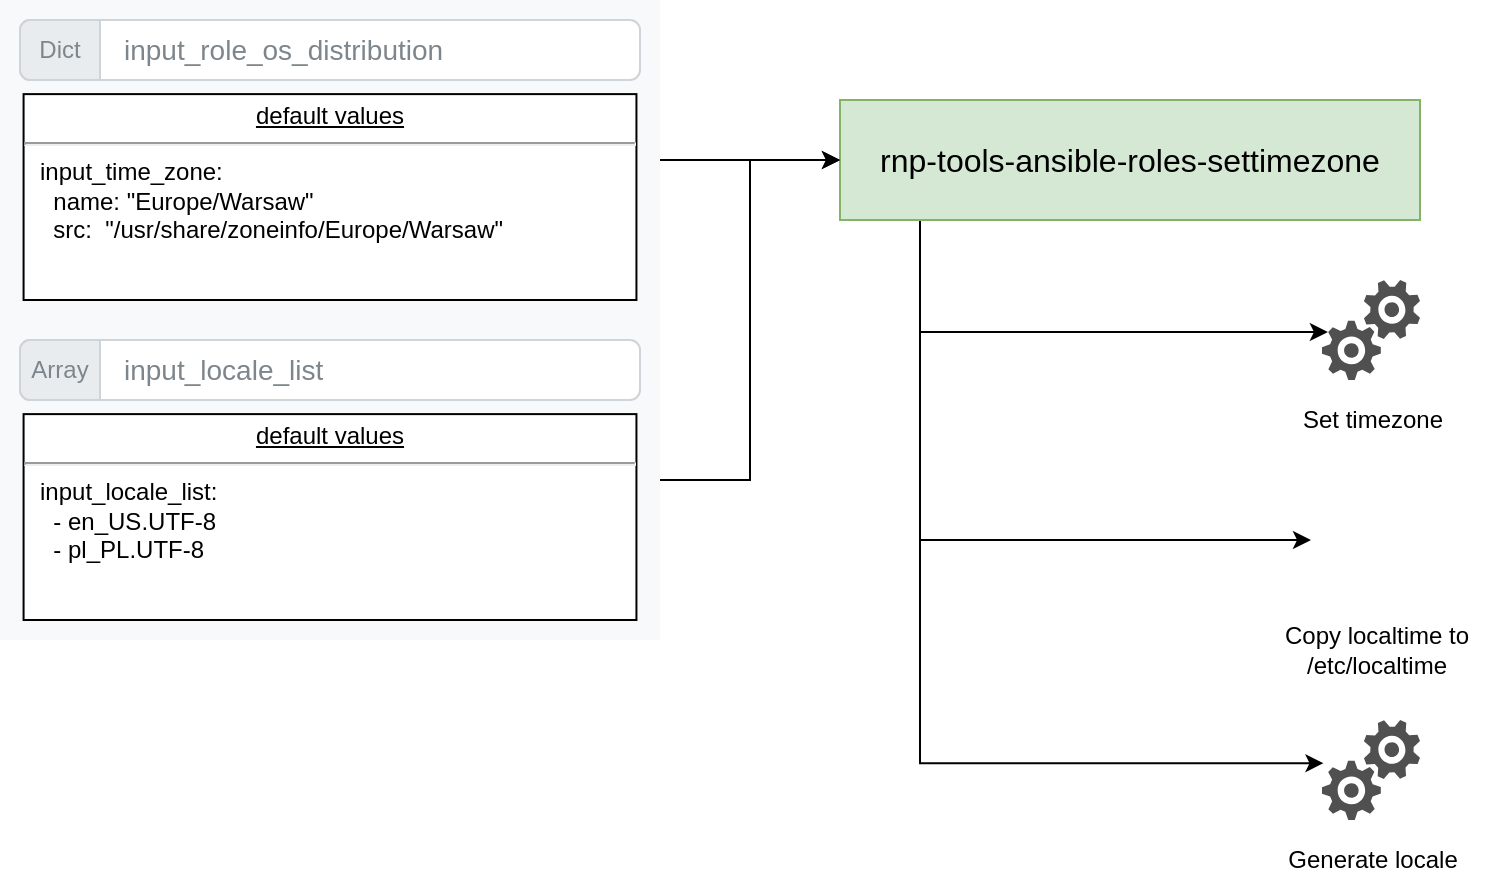 <mxfile version="14.6.13" type="device"><diagram id="rrTbhy5cPTVPcQleYTQn" name="Page-1"><mxGraphModel dx="1422" dy="822" grid="1" gridSize="10" guides="1" tooltips="1" connect="1" arrows="1" fold="1" page="1" pageScale="1" pageWidth="827" pageHeight="1169" math="0" shadow="0"><root><mxCell id="0"/><mxCell id="1" parent="0"/><mxCell id="yObNzZLT0kbyjlTfqvFD-77" style="edgeStyle=orthogonalEdgeStyle;rounded=0;orthogonalLoop=1;jettySize=auto;html=1;entryX=0.06;entryY=0.52;entryDx=0;entryDy=0;entryPerimeter=0;fontSize=16;" edge="1" parent="1" source="d5TBt_ztYG6xmJLnhMbn-1" target="yObNzZLT0kbyjlTfqvFD-76"><mxGeometry relative="1" as="geometry"><Array as="points"><mxPoint x="480" y="196"/></Array></mxGeometry></mxCell><mxCell id="yObNzZLT0kbyjlTfqvFD-80" style="edgeStyle=orthogonalEdgeStyle;rounded=0;orthogonalLoop=1;jettySize=auto;html=1;entryX=0;entryY=0.5;entryDx=0;entryDy=0;fontSize=12;" edge="1" parent="1" source="d5TBt_ztYG6xmJLnhMbn-1" target="yObNzZLT0kbyjlTfqvFD-79"><mxGeometry relative="1" as="geometry"><Array as="points"><mxPoint x="480" y="300"/></Array></mxGeometry></mxCell><mxCell id="yObNzZLT0kbyjlTfqvFD-84" style="edgeStyle=orthogonalEdgeStyle;rounded=0;orthogonalLoop=1;jettySize=auto;html=1;entryX=0.015;entryY=0.432;entryDx=0;entryDy=0;entryPerimeter=0;fontSize=12;" edge="1" parent="1" source="d5TBt_ztYG6xmJLnhMbn-1" target="yObNzZLT0kbyjlTfqvFD-82"><mxGeometry relative="1" as="geometry"><Array as="points"><mxPoint x="480" y="412"/></Array></mxGeometry></mxCell><mxCell id="d5TBt_ztYG6xmJLnhMbn-1" value="rnp-tools-ansible-roles-settimezone" style="rounded=0;whiteSpace=wrap;html=1;fontSize=16;fillColor=#d5e8d4;strokeColor=#82b366;" parent="1" vertex="1"><mxGeometry x="440" y="80" width="290" height="60" as="geometry"/></mxCell><mxCell id="yObNzZLT0kbyjlTfqvFD-74" style="edgeStyle=orthogonalEdgeStyle;rounded=0;orthogonalLoop=1;jettySize=auto;html=1;" edge="1" parent="1" source="d5TBt_ztYG6xmJLnhMbn-8" target="d5TBt_ztYG6xmJLnhMbn-1"><mxGeometry relative="1" as="geometry"/></mxCell><mxCell id="d5TBt_ztYG6xmJLnhMbn-8" value="" style="html=1;shadow=0;dashed=0;fillColor=#F8F9FA;strokeColor=none;fontSize=16;fontColor=#181819;align=left;spacing=15;" parent="1" vertex="1"><mxGeometry x="20" y="30" width="330" height="160" as="geometry"/></mxCell><mxCell id="d5TBt_ztYG6xmJLnhMbn-9" value="input_role_os_distribution" style="html=1;shadow=0;dashed=0;shape=mxgraph.bootstrap.rrect;rSize=5;strokeColor=#CED4DA;html=1;whiteSpace=wrap;fillColor=#FFFFFF;fontColor=#7D868C;align=left;spacingLeft=50;fontSize=14;" parent="d5TBt_ztYG6xmJLnhMbn-8" vertex="1"><mxGeometry width="310" height="30" relative="1" as="geometry"><mxPoint x="10" y="10" as="offset"/></mxGeometry></mxCell><mxCell id="d5TBt_ztYG6xmJLnhMbn-10" value="Dict" style="html=1;shadow=0;dashed=0;shape=mxgraph.bootstrap.leftButton;strokeColor=inherit;gradientColor=inherit;fontColor=inherit;fillColor=#E9ECEF;rSize=5;perimeter=none;whiteSpace=wrap;resizeHeight=1;" parent="d5TBt_ztYG6xmJLnhMbn-9" vertex="1"><mxGeometry width="40" height="30" relative="1" as="geometry"/></mxCell><mxCell id="d5TBt_ztYG6xmJLnhMbn-12" value="&lt;p style=&quot;text-align: center ; margin: 4px 0px 0px ; text-decoration: underline&quot;&gt;default values&lt;/p&gt;&lt;hr&gt;&lt;p style=&quot;margin: 0px ; margin-left: 8px&quot;&gt;input_time_zone:&lt;/p&gt;&lt;p style=&quot;margin: 0px ; margin-left: 8px&quot;&gt;&amp;nbsp; name: &quot;Europe/Warsaw&quot;&lt;/p&gt;&lt;p style=&quot;margin: 0px ; margin-left: 8px&quot;&gt;&amp;nbsp; src:&amp;nbsp; &quot;/usr/share/zoneinfo/Europe/Warsaw&quot;&lt;/p&gt;" style="verticalAlign=top;align=left;overflow=fill;fontSize=12;fontFamily=Helvetica;html=1;" parent="d5TBt_ztYG6xmJLnhMbn-8" vertex="1"><mxGeometry x="11.79" y="47.06" width="306.43" height="102.94" as="geometry"/></mxCell><mxCell id="yObNzZLT0kbyjlTfqvFD-75" style="edgeStyle=orthogonalEdgeStyle;rounded=0;orthogonalLoop=1;jettySize=auto;html=1;entryX=0;entryY=0.5;entryDx=0;entryDy=0;" edge="1" parent="1" source="yObNzZLT0kbyjlTfqvFD-69" target="d5TBt_ztYG6xmJLnhMbn-1"><mxGeometry relative="1" as="geometry"/></mxCell><mxCell id="yObNzZLT0kbyjlTfqvFD-69" value="" style="html=1;shadow=0;dashed=0;fillColor=#F8F9FA;strokeColor=none;fontSize=16;fontColor=#181819;align=left;spacing=15;" vertex="1" parent="1"><mxGeometry x="20" y="190" width="330" height="160" as="geometry"/></mxCell><mxCell id="yObNzZLT0kbyjlTfqvFD-70" value="input_locale_list" style="html=1;shadow=0;dashed=0;shape=mxgraph.bootstrap.rrect;rSize=5;strokeColor=#CED4DA;html=1;whiteSpace=wrap;fillColor=#FFFFFF;fontColor=#7D868C;align=left;spacingLeft=50;fontSize=14;" vertex="1" parent="yObNzZLT0kbyjlTfqvFD-69"><mxGeometry width="310" height="30" relative="1" as="geometry"><mxPoint x="10" y="10" as="offset"/></mxGeometry></mxCell><mxCell id="yObNzZLT0kbyjlTfqvFD-71" value="Array" style="html=1;shadow=0;dashed=0;shape=mxgraph.bootstrap.leftButton;strokeColor=inherit;gradientColor=inherit;fontColor=inherit;fillColor=#E9ECEF;rSize=5;perimeter=none;whiteSpace=wrap;resizeHeight=1;" vertex="1" parent="yObNzZLT0kbyjlTfqvFD-70"><mxGeometry width="40" height="30" relative="1" as="geometry"/></mxCell><mxCell id="yObNzZLT0kbyjlTfqvFD-72" value="&lt;p style=&quot;margin: 4px 0px 0px ; text-decoration: underline ; text-align: center&quot;&gt;default values&lt;/p&gt;&lt;hr&gt;&lt;p style=&quot;margin: 0px ; margin-left: 8px&quot;&gt;input_locale_list:&lt;/p&gt;&lt;p style=&quot;margin: 0px ; margin-left: 8px&quot;&gt;&amp;nbsp; - en_US.UTF-8&lt;/p&gt;&lt;p style=&quot;margin: 0px ; margin-left: 8px&quot;&gt;&amp;nbsp; - pl_PL.UTF-8&lt;/p&gt;" style="verticalAlign=top;align=left;overflow=fill;fontSize=12;fontFamily=Helvetica;html=1;" vertex="1" parent="yObNzZLT0kbyjlTfqvFD-69"><mxGeometry x="11.79" y="47.06" width="306.43" height="102.94" as="geometry"/></mxCell><mxCell id="yObNzZLT0kbyjlTfqvFD-76" value="" style="pointerEvents=1;shadow=0;dashed=0;html=1;strokeColor=none;labelPosition=center;verticalLabelPosition=bottom;verticalAlign=top;align=center;fillColor=#505050;shape=mxgraph.mscae.oms.services" vertex="1" parent="1"><mxGeometry x="681" y="170" width="49" height="50" as="geometry"/></mxCell><mxCell id="yObNzZLT0kbyjlTfqvFD-78" value="Set timezone" style="text;html=1;align=center;verticalAlign=middle;resizable=0;points=[];autosize=1;strokeColor=none;fontSize=12;" vertex="1" parent="1"><mxGeometry x="660.5" y="230" width="90" height="20" as="geometry"/></mxCell><mxCell id="yObNzZLT0kbyjlTfqvFD-79" value="" style="shape=image;html=1;verticalAlign=top;verticalLabelPosition=bottom;labelBackgroundColor=#ffffff;imageAspect=0;aspect=fixed;image=https://cdn3.iconfinder.com/data/icons/files-and-folders-41/32/Files_and_Folders_file_config_configuration_options_cog-128.png" vertex="1" parent="1"><mxGeometry x="675.5" y="270" width="60" height="60" as="geometry"/></mxCell><mxCell id="yObNzZLT0kbyjlTfqvFD-81" value="Copy localtime to&lt;br&gt;/etc/localtime" style="text;html=1;align=center;verticalAlign=middle;resizable=0;points=[];autosize=1;strokeColor=none;fontSize=12;" vertex="1" parent="1"><mxGeometry x="653" y="340" width="110" height="30" as="geometry"/></mxCell><mxCell id="yObNzZLT0kbyjlTfqvFD-82" value="" style="pointerEvents=1;shadow=0;dashed=0;html=1;strokeColor=none;labelPosition=center;verticalLabelPosition=bottom;verticalAlign=top;align=center;fillColor=#505050;shape=mxgraph.mscae.oms.services" vertex="1" parent="1"><mxGeometry x="681" y="390" width="49" height="50" as="geometry"/></mxCell><mxCell id="yObNzZLT0kbyjlTfqvFD-83" value="Generate locale" style="text;html=1;align=center;verticalAlign=middle;resizable=0;points=[];autosize=1;strokeColor=none;fontSize=12;" vertex="1" parent="1"><mxGeometry x="655.5" y="450" width="100" height="20" as="geometry"/></mxCell></root></mxGraphModel></diagram></mxfile>
